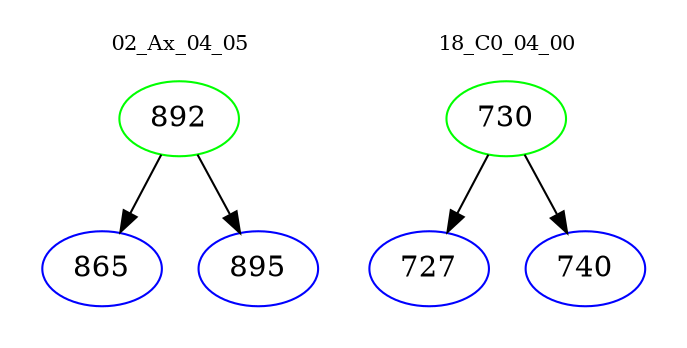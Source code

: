 digraph{
subgraph cluster_0 {
color = white
label = "02_Ax_04_05";
fontsize=10;
T0_892 [label="892", color="green"]
T0_892 -> T0_865 [color="black"]
T0_865 [label="865", color="blue"]
T0_892 -> T0_895 [color="black"]
T0_895 [label="895", color="blue"]
}
subgraph cluster_1 {
color = white
label = "18_C0_04_00";
fontsize=10;
T1_730 [label="730", color="green"]
T1_730 -> T1_727 [color="black"]
T1_727 [label="727", color="blue"]
T1_730 -> T1_740 [color="black"]
T1_740 [label="740", color="blue"]
}
}
